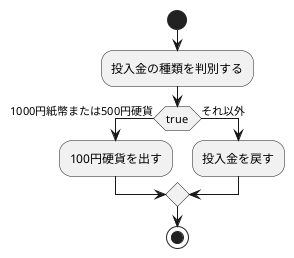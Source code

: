 @startuml
start
:投入金の種類を判別する;
if(true)then(1000円紙幣または500円硬貨)
    :100円硬貨を出す;
else(それ以外)
    :投入金を戻す;
endif
stop
@enduml